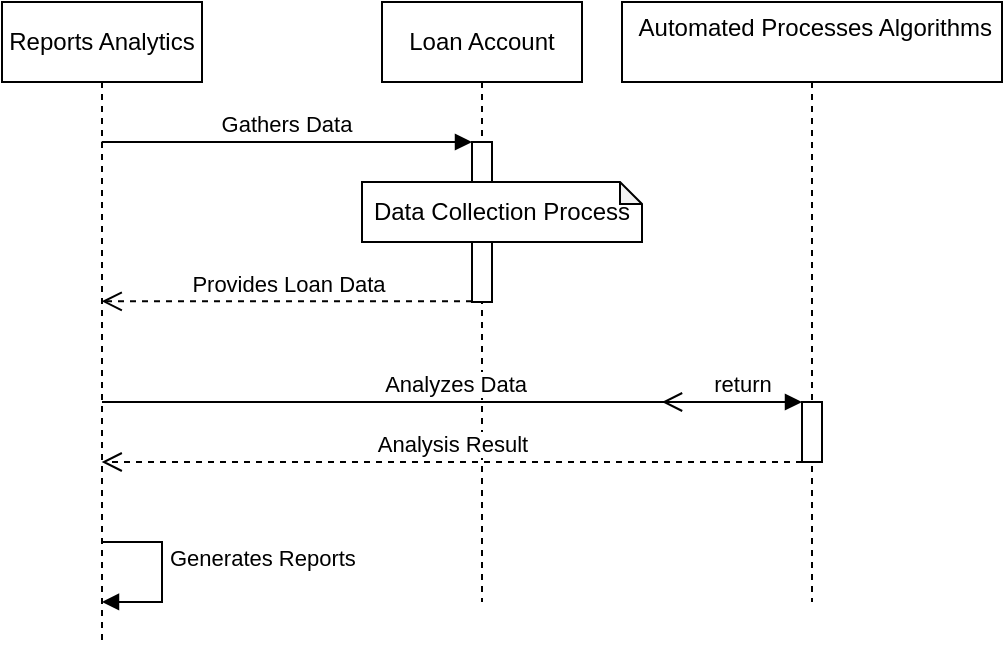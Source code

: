 <mxfile version="22.1.16" type="github">
  <diagram name="Page-1" id="0iLbYttXNNPgXxpYms7P">
    <mxGraphModel dx="562" dy="1110" grid="1" gridSize="10" guides="1" tooltips="1" connect="1" arrows="1" fold="1" page="1" pageScale="1" pageWidth="850" pageHeight="1100" math="0" shadow="0">
      <root>
        <mxCell id="0" />
        <mxCell id="1" parent="0" />
        <mxCell id="YmwJoAJeZOlG2aSY_8ap-1" value="Reports Analytics" style="shape=umlLifeline;perimeter=lifelinePerimeter;whiteSpace=wrap;html=1;container=1;dropTarget=0;collapsible=0;recursiveResize=0;outlineConnect=0;portConstraint=eastwest;newEdgeStyle={&quot;curved&quot;:0,&quot;rounded&quot;:0};" vertex="1" parent="1">
          <mxGeometry x="40" y="40" width="100" height="320" as="geometry" />
        </mxCell>
        <mxCell id="YmwJoAJeZOlG2aSY_8ap-2" value="Loan Account" style="shape=umlLifeline;perimeter=lifelinePerimeter;whiteSpace=wrap;html=1;container=1;dropTarget=0;collapsible=0;recursiveResize=0;outlineConnect=0;portConstraint=eastwest;newEdgeStyle={&quot;curved&quot;:0,&quot;rounded&quot;:0};" vertex="1" parent="1">
          <mxGeometry x="230" y="40" width="100" height="300" as="geometry" />
        </mxCell>
        <mxCell id="YmwJoAJeZOlG2aSY_8ap-4" value="" style="html=1;points=[[0,0,0,0,5],[0,1,0,0,-5],[1,0,0,0,5],[1,1,0,0,-5]];perimeter=orthogonalPerimeter;outlineConnect=0;targetShapes=umlLifeline;portConstraint=eastwest;newEdgeStyle={&quot;curved&quot;:0,&quot;rounded&quot;:0};" vertex="1" parent="YmwJoAJeZOlG2aSY_8ap-2">
          <mxGeometry x="45" y="70" width="10" height="80" as="geometry" />
        </mxCell>
        <mxCell id="YmwJoAJeZOlG2aSY_8ap-3" value="&lt;div&gt;&amp;nbsp;Automated Processes Algorithms&lt;/div&gt;&lt;div&gt;&lt;br&gt;&lt;/div&gt;" style="shape=umlLifeline;perimeter=lifelinePerimeter;whiteSpace=wrap;html=1;container=1;dropTarget=0;collapsible=0;recursiveResize=0;outlineConnect=0;portConstraint=eastwest;newEdgeStyle={&quot;curved&quot;:0,&quot;rounded&quot;:0};" vertex="1" parent="1">
          <mxGeometry x="350" y="40" width="190" height="300" as="geometry" />
        </mxCell>
        <mxCell id="YmwJoAJeZOlG2aSY_8ap-7" value="" style="html=1;points=[[0,0,0,0,5],[0,1,0,0,-5],[1,0,0,0,5],[1,1,0,0,-5]];perimeter=orthogonalPerimeter;outlineConnect=0;targetShapes=umlLifeline;portConstraint=eastwest;newEdgeStyle={&quot;curved&quot;:0,&quot;rounded&quot;:0};" vertex="1" parent="YmwJoAJeZOlG2aSY_8ap-3">
          <mxGeometry x="90" y="200" width="10" height="30" as="geometry" />
        </mxCell>
        <mxCell id="YmwJoAJeZOlG2aSY_8ap-5" value="Gathers Data" style="html=1;verticalAlign=bottom;endArrow=block;curved=0;rounded=0;" edge="1" parent="1">
          <mxGeometry width="80" relative="1" as="geometry">
            <mxPoint x="89.833" y="110" as="sourcePoint" />
            <mxPoint x="275" y="110" as="targetPoint" />
          </mxGeometry>
        </mxCell>
        <mxCell id="YmwJoAJeZOlG2aSY_8ap-6" value="Provides Loan Data" style="html=1;verticalAlign=bottom;endArrow=open;dashed=1;endSize=8;curved=0;rounded=0;" edge="1" parent="1">
          <mxGeometry relative="1" as="geometry">
            <mxPoint x="275" y="189.67" as="sourcePoint" />
            <mxPoint x="89.833" y="189.67" as="targetPoint" />
          </mxGeometry>
        </mxCell>
        <mxCell id="YmwJoAJeZOlG2aSY_8ap-8" value="&amp;nbsp;Analyzes Data" style="html=1;verticalAlign=bottom;endArrow=block;curved=0;rounded=0;" edge="1" parent="1" source="YmwJoAJeZOlG2aSY_8ap-1" target="YmwJoAJeZOlG2aSY_8ap-7">
          <mxGeometry width="80" relative="1" as="geometry">
            <mxPoint x="250" y="240" as="sourcePoint" />
            <mxPoint x="330" y="240" as="targetPoint" />
          </mxGeometry>
        </mxCell>
        <mxCell id="YmwJoAJeZOlG2aSY_8ap-9" value="return" style="html=1;verticalAlign=bottom;endArrow=open;dashed=1;endSize=8;curved=0;rounded=0;" edge="1" parent="1">
          <mxGeometry relative="1" as="geometry">
            <mxPoint x="450" y="240" as="sourcePoint" />
            <mxPoint x="370" y="240" as="targetPoint" />
          </mxGeometry>
        </mxCell>
        <mxCell id="YmwJoAJeZOlG2aSY_8ap-10" value="Analysis Result" style="html=1;verticalAlign=bottom;endArrow=open;dashed=1;endSize=8;curved=0;rounded=0;" edge="1" parent="1">
          <mxGeometry relative="1" as="geometry">
            <mxPoint x="440" y="270" as="sourcePoint" />
            <mxPoint x="89.833" y="270" as="targetPoint" />
          </mxGeometry>
        </mxCell>
        <mxCell id="YmwJoAJeZOlG2aSY_8ap-15" value="&lt;div&gt;Generates Reports&lt;/div&gt;&lt;div&gt;&lt;br&gt;&lt;/div&gt;" style="html=1;align=left;spacingLeft=2;endArrow=block;rounded=0;edgeStyle=orthogonalEdgeStyle;curved=0;rounded=0;" edge="1" parent="1">
          <mxGeometry x="-0.003" relative="1" as="geometry">
            <mxPoint x="90" y="309.98" as="sourcePoint" />
            <Array as="points">
              <mxPoint x="120.0" y="339.98" />
            </Array>
            <mxPoint x="90" y="339.98" as="targetPoint" />
            <mxPoint as="offset" />
          </mxGeometry>
        </mxCell>
        <mxCell id="YmwJoAJeZOlG2aSY_8ap-16" value="Data Collection Process" style="shape=note;whiteSpace=wrap;html=1;backgroundOutline=1;darkOpacity=0.05;size=11;" vertex="1" parent="1">
          <mxGeometry x="220" y="130" width="140" height="30" as="geometry" />
        </mxCell>
      </root>
    </mxGraphModel>
  </diagram>
</mxfile>
